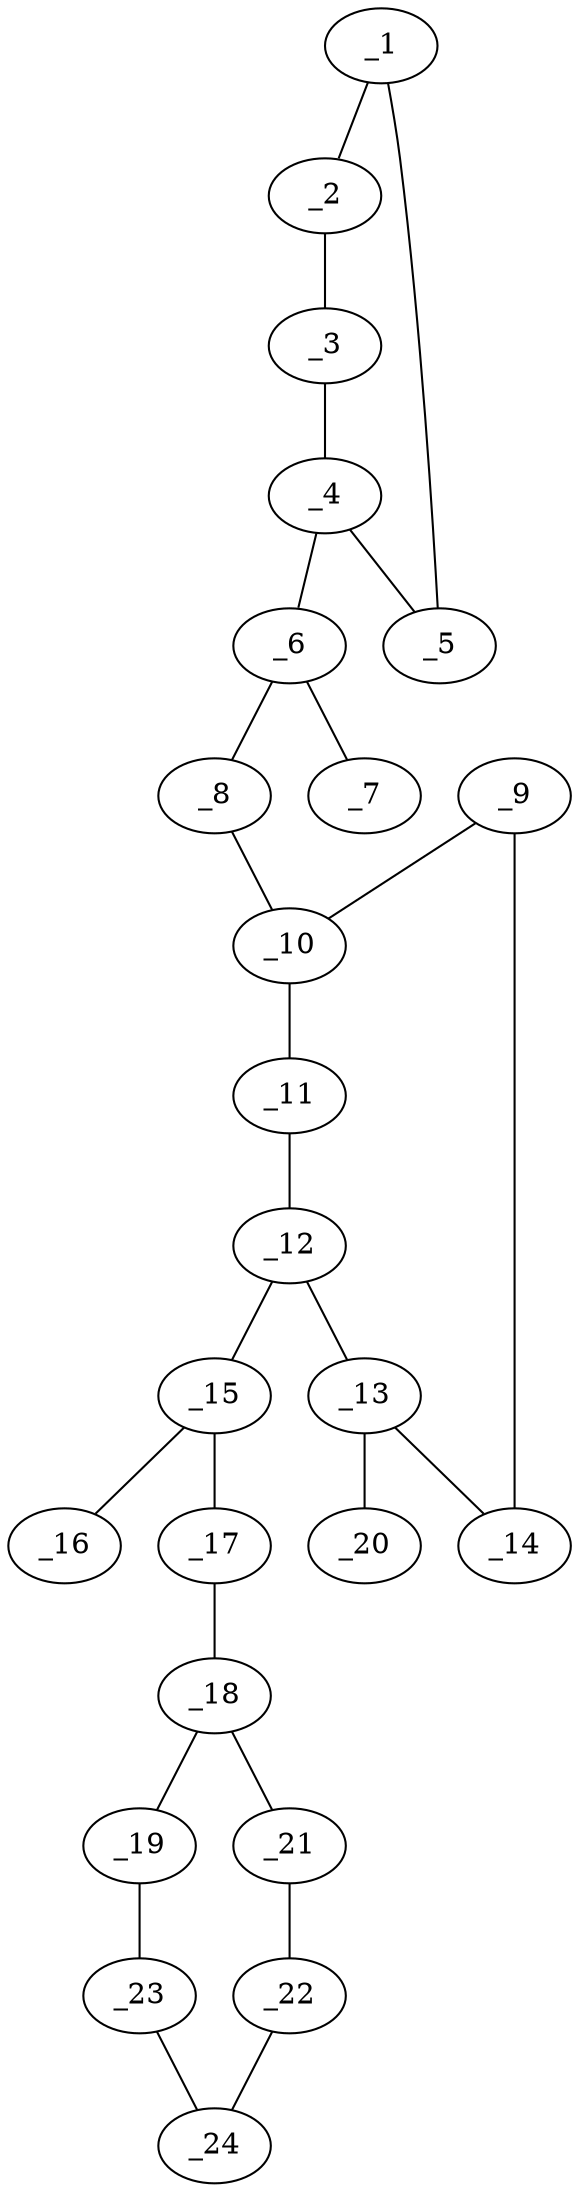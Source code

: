 graph molid648352 {
	_1	 [charge=0,
		chem=5,
		symbol="S  ",
		x="7.9128",
		y="-3.7352"];
	_2	 [charge=0,
		chem=1,
		symbol="C  ",
		x="7.4128",
		y="-4.6012"];
	_1 -- _2	 [valence=1];
	_5	 [charge=0,
		chem=1,
		symbol="C  ",
		x="7.2437",
		y="-2.9921"];
	_1 -- _5	 [valence=1];
	_3	 [charge=0,
		chem=1,
		symbol="C  ",
		x="6.4346",
		y="-4.3933"];
	_2 -- _3	 [valence=2];
	_4	 [charge=0,
		chem=1,
		symbol="C  ",
		x="6.3301",
		y="-3.3988"];
	_3 -- _4	 [valence=1];
	_4 -- _5	 [valence=2];
	_6	 [charge=0,
		chem=1,
		symbol="C  ",
		x="5.4641",
		y="-2.8988"];
	_4 -- _6	 [valence=1];
	_7	 [charge=0,
		chem=5,
		symbol="S  ",
		x="4.5981",
		y="-3.3988"];
	_6 -- _7	 [valence=2];
	_8	 [charge=0,
		chem=4,
		symbol="N  ",
		x="5.4641",
		y="-1.8988"];
	_6 -- _8	 [valence=1];
	_10	 [charge=0,
		chem=1,
		symbol="C  ",
		x="4.5981",
		y="-1.3988"];
	_8 -- _10	 [valence=1];
	_9	 [charge=0,
		chem=1,
		symbol="C  ",
		x="3.732",
		y="-1.8988"];
	_9 -- _10	 [valence=2];
	_14	 [charge=0,
		chem=1,
		symbol="C  ",
		x="2.866",
		y="-1.3988"];
	_9 -- _14	 [valence=1];
	_11	 [charge=0,
		chem=1,
		symbol="C  ",
		x="4.5981",
		y="-0.3988"];
	_10 -- _11	 [valence=1];
	_12	 [charge=0,
		chem=1,
		symbol="C  ",
		x="3.7321",
		y="0.1012"];
	_11 -- _12	 [valence=2];
	_13	 [charge=0,
		chem=1,
		symbol="C  ",
		x="2.866",
		y="-0.3988"];
	_12 -- _13	 [valence=1];
	_15	 [charge=0,
		chem=1,
		symbol="C  ",
		x="3.7321",
		y="1.1012"];
	_12 -- _15	 [valence=1];
	_13 -- _14	 [valence=2];
	_20	 [charge=0,
		chem=7,
		symbol="Cl ",
		x=2,
		y="0.1012"];
	_13 -- _20	 [valence=1];
	_16	 [charge=0,
		chem=2,
		symbol="O  ",
		x="2.866",
		y="1.6012"];
	_15 -- _16	 [valence=2];
	_17	 [charge=0,
		chem=2,
		symbol="O  ",
		x="4.5981",
		y="1.6012"];
	_15 -- _17	 [valence=1];
	_18	 [charge=0,
		chem=1,
		symbol="C  ",
		x="4.5981",
		y="2.6012"];
	_17 -- _18	 [valence=1];
	_19	 [charge=0,
		chem=1,
		symbol="C  ",
		x="3.7321",
		y="3.1012"];
	_18 -- _19	 [valence=1];
	_21	 [charge=0,
		chem=1,
		symbol="C  ",
		x="5.4641",
		y="3.1012"];
	_18 -- _21	 [valence=1];
	_23	 [charge=0,
		chem=1,
		symbol="C  ",
		x="3.7321",
		y="4.1012"];
	_19 -- _23	 [valence=1];
	_22	 [charge=0,
		chem=1,
		symbol="C  ",
		x="5.4641",
		y="4.1012"];
	_21 -- _22	 [valence=1];
	_24	 [charge=0,
		chem=1,
		symbol="C  ",
		x="4.5981",
		y="4.6012"];
	_22 -- _24	 [valence=1];
	_23 -- _24	 [valence=1];
}
